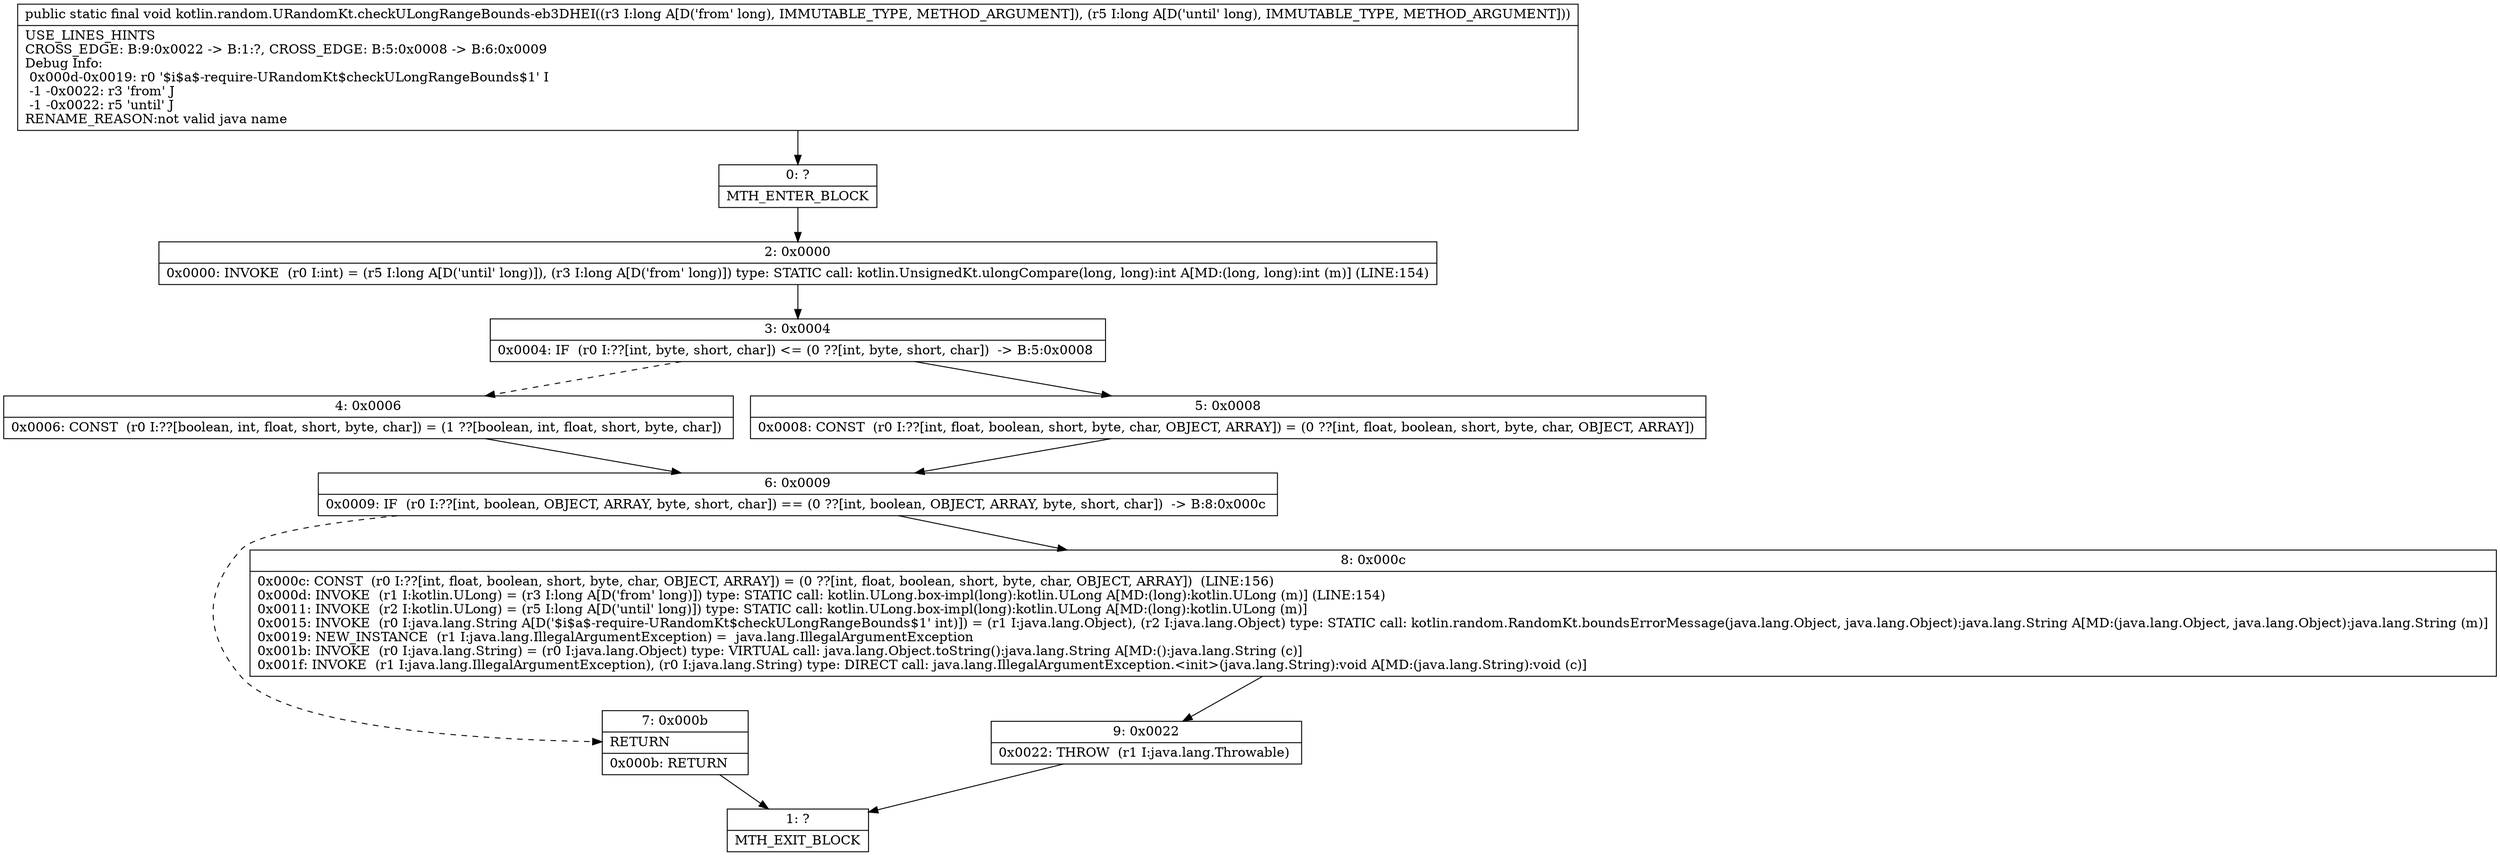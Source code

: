 digraph "CFG forkotlin.random.URandomKt.checkULongRangeBounds\-eb3DHEI(JJ)V" {
Node_0 [shape=record,label="{0\:\ ?|MTH_ENTER_BLOCK\l}"];
Node_2 [shape=record,label="{2\:\ 0x0000|0x0000: INVOKE  (r0 I:int) = (r5 I:long A[D('until' long)]), (r3 I:long A[D('from' long)]) type: STATIC call: kotlin.UnsignedKt.ulongCompare(long, long):int A[MD:(long, long):int (m)] (LINE:154)\l}"];
Node_3 [shape=record,label="{3\:\ 0x0004|0x0004: IF  (r0 I:??[int, byte, short, char]) \<= (0 ??[int, byte, short, char])  \-\> B:5:0x0008 \l}"];
Node_4 [shape=record,label="{4\:\ 0x0006|0x0006: CONST  (r0 I:??[boolean, int, float, short, byte, char]) = (1 ??[boolean, int, float, short, byte, char]) \l}"];
Node_6 [shape=record,label="{6\:\ 0x0009|0x0009: IF  (r0 I:??[int, boolean, OBJECT, ARRAY, byte, short, char]) == (0 ??[int, boolean, OBJECT, ARRAY, byte, short, char])  \-\> B:8:0x000c \l}"];
Node_7 [shape=record,label="{7\:\ 0x000b|RETURN\l|0x000b: RETURN   \l}"];
Node_1 [shape=record,label="{1\:\ ?|MTH_EXIT_BLOCK\l}"];
Node_8 [shape=record,label="{8\:\ 0x000c|0x000c: CONST  (r0 I:??[int, float, boolean, short, byte, char, OBJECT, ARRAY]) = (0 ??[int, float, boolean, short, byte, char, OBJECT, ARRAY])  (LINE:156)\l0x000d: INVOKE  (r1 I:kotlin.ULong) = (r3 I:long A[D('from' long)]) type: STATIC call: kotlin.ULong.box\-impl(long):kotlin.ULong A[MD:(long):kotlin.ULong (m)] (LINE:154)\l0x0011: INVOKE  (r2 I:kotlin.ULong) = (r5 I:long A[D('until' long)]) type: STATIC call: kotlin.ULong.box\-impl(long):kotlin.ULong A[MD:(long):kotlin.ULong (m)]\l0x0015: INVOKE  (r0 I:java.lang.String A[D('$i$a$\-require\-URandomKt$checkULongRangeBounds$1' int)]) = (r1 I:java.lang.Object), (r2 I:java.lang.Object) type: STATIC call: kotlin.random.RandomKt.boundsErrorMessage(java.lang.Object, java.lang.Object):java.lang.String A[MD:(java.lang.Object, java.lang.Object):java.lang.String (m)]\l0x0019: NEW_INSTANCE  (r1 I:java.lang.IllegalArgumentException) =  java.lang.IllegalArgumentException \l0x001b: INVOKE  (r0 I:java.lang.String) = (r0 I:java.lang.Object) type: VIRTUAL call: java.lang.Object.toString():java.lang.String A[MD:():java.lang.String (c)]\l0x001f: INVOKE  (r1 I:java.lang.IllegalArgumentException), (r0 I:java.lang.String) type: DIRECT call: java.lang.IllegalArgumentException.\<init\>(java.lang.String):void A[MD:(java.lang.String):void (c)]\l}"];
Node_9 [shape=record,label="{9\:\ 0x0022|0x0022: THROW  (r1 I:java.lang.Throwable) \l}"];
Node_5 [shape=record,label="{5\:\ 0x0008|0x0008: CONST  (r0 I:??[int, float, boolean, short, byte, char, OBJECT, ARRAY]) = (0 ??[int, float, boolean, short, byte, char, OBJECT, ARRAY]) \l}"];
MethodNode[shape=record,label="{public static final void kotlin.random.URandomKt.checkULongRangeBounds\-eb3DHEI((r3 I:long A[D('from' long), IMMUTABLE_TYPE, METHOD_ARGUMENT]), (r5 I:long A[D('until' long), IMMUTABLE_TYPE, METHOD_ARGUMENT]))  | USE_LINES_HINTS\lCROSS_EDGE: B:9:0x0022 \-\> B:1:?, CROSS_EDGE: B:5:0x0008 \-\> B:6:0x0009\lDebug Info:\l  0x000d\-0x0019: r0 '$i$a$\-require\-URandomKt$checkULongRangeBounds$1' I\l  \-1 \-0x0022: r3 'from' J\l  \-1 \-0x0022: r5 'until' J\lRENAME_REASON:not valid java name\l}"];
MethodNode -> Node_0;Node_0 -> Node_2;
Node_2 -> Node_3;
Node_3 -> Node_4[style=dashed];
Node_3 -> Node_5;
Node_4 -> Node_6;
Node_6 -> Node_7[style=dashed];
Node_6 -> Node_8;
Node_7 -> Node_1;
Node_8 -> Node_9;
Node_9 -> Node_1;
Node_5 -> Node_6;
}


